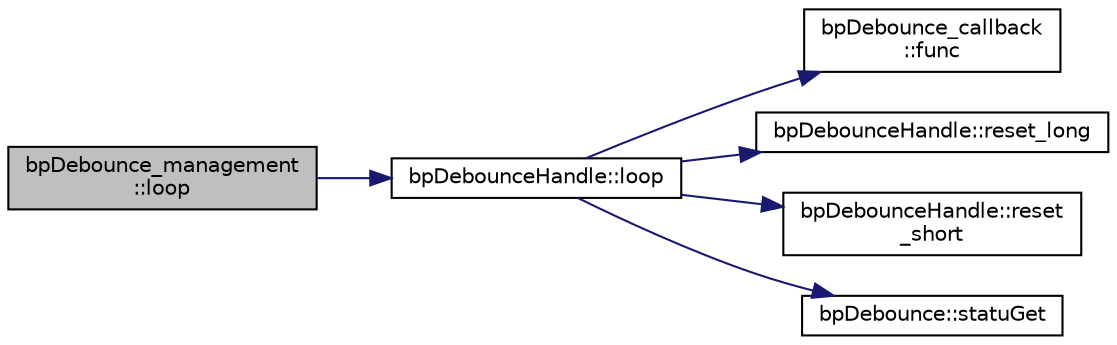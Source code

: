 digraph "bpDebounce_management::loop"
{
 // LATEX_PDF_SIZE
  edge [fontname="Helvetica",fontsize="10",labelfontname="Helvetica",labelfontsize="10"];
  node [fontname="Helvetica",fontsize="10",shape=record];
  rankdir="LR";
  Node1 [label="bpDebounce_management\l::loop",height=0.2,width=0.4,color="black", fillcolor="grey75", style="filled", fontcolor="black",tooltip="backgroud"];
  Node1 -> Node2 [color="midnightblue",fontsize="10",style="solid",fontname="Helvetica"];
  Node2 [label="bpDebounceHandle::loop",height=0.2,width=0.4,color="black", fillcolor="white", style="filled",URL="$classbp_debounce_handle.html#a78462bb154423b194e220443765c0771",tooltip="loop"];
  Node2 -> Node3 [color="midnightblue",fontsize="10",style="solid",fontname="Helvetica"];
  Node3 [label="bpDebounce_callback\l::func",height=0.2,width=0.4,color="black", fillcolor="white", style="filled",URL="$classbp_debounce__callback.html#a681a65e3531e0a867c569c16f6ee8d85",tooltip="appel de la fonction callback"];
  Node2 -> Node4 [color="midnightblue",fontsize="10",style="solid",fontname="Helvetica"];
  Node4 [label="bpDebounceHandle::reset_long",height=0.2,width=0.4,color="black", fillcolor="white", style="filled",URL="$classbp_debounce_handle.html#a73b353e1880358cce84c529d492b0124",tooltip=" "];
  Node2 -> Node5 [color="midnightblue",fontsize="10",style="solid",fontname="Helvetica"];
  Node5 [label="bpDebounceHandle::reset\l_short",height=0.2,width=0.4,color="black", fillcolor="white", style="filled",URL="$classbp_debounce_handle.html#a58361cb062f99e6f3d7395ac3fc41384",tooltip="reset_short"];
  Node2 -> Node6 [color="midnightblue",fontsize="10",style="solid",fontname="Helvetica"];
  Node6 [label="bpDebounce::statuGet",height=0.2,width=0.4,color="black", fillcolor="white", style="filled",URL="$classbp_debounce.html#a8aa32c25895e35693ba8ee9e81b56ba1",tooltip="GETTER: etat de tension du bouton."];
}
